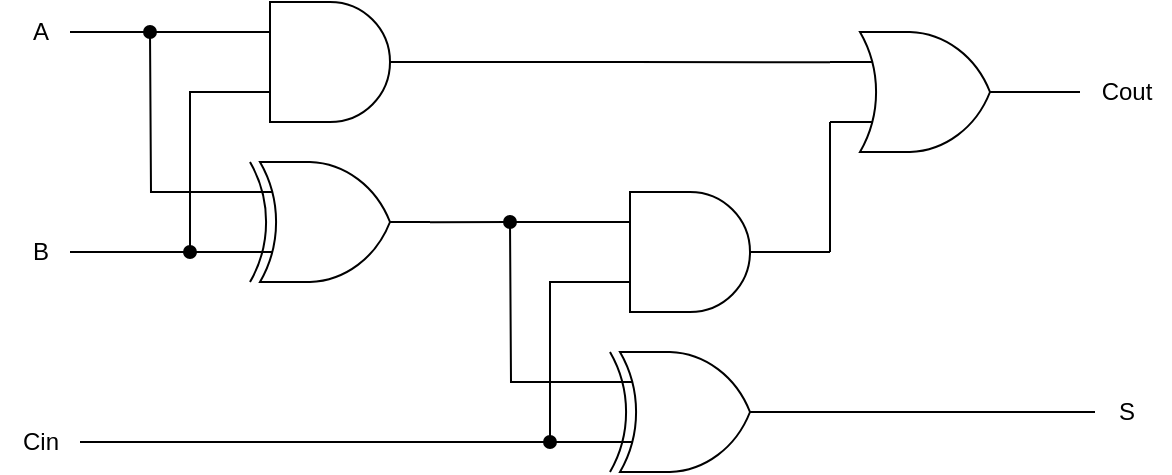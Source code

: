 <mxfile version="25.0.2">
  <diagram name="ページ1" id="vDilIGY86b_o1OwdLRTD">
    <mxGraphModel dx="855" dy="643" grid="1" gridSize="5" guides="1" tooltips="1" connect="1" arrows="1" fold="1" page="1" pageScale="1" pageWidth="827" pageHeight="1169" math="0" shadow="0">
      <root>
        <mxCell id="0" />
        <mxCell id="1" parent="0" />
        <mxCell id="_EBb7Fmy_BtjBWJego_8-16" style="edgeStyle=orthogonalEdgeStyle;rounded=0;orthogonalLoop=1;jettySize=auto;html=1;exitX=0;exitY=0.25;exitDx=0;exitDy=0;exitPerimeter=0;endArrow=none;endFill=0;" edge="1" parent="1" source="_EBb7Fmy_BtjBWJego_8-2" target="_EBb7Fmy_BtjBWJego_8-30">
          <mxGeometry relative="1" as="geometry">
            <mxPoint x="165" y="290.077" as="targetPoint" />
          </mxGeometry>
        </mxCell>
        <mxCell id="_EBb7Fmy_BtjBWJego_8-27" style="edgeStyle=orthogonalEdgeStyle;rounded=0;orthogonalLoop=1;jettySize=auto;html=1;exitX=1;exitY=0.5;exitDx=0;exitDy=0;exitPerimeter=0;endArrow=none;endFill=0;" edge="1" parent="1" source="_EBb7Fmy_BtjBWJego_8-2">
          <mxGeometry relative="1" as="geometry">
            <mxPoint x="545" y="305.143" as="targetPoint" />
          </mxGeometry>
        </mxCell>
        <mxCell id="_EBb7Fmy_BtjBWJego_8-2" value="" style="verticalLabelPosition=bottom;shadow=0;dashed=0;align=center;html=1;verticalAlign=top;shape=mxgraph.electrical.logic_gates.logic_gate;operation=and;" vertex="1" parent="1">
          <mxGeometry x="245" y="275" width="100" height="60" as="geometry" />
        </mxCell>
        <mxCell id="_EBb7Fmy_BtjBWJego_8-14" style="edgeStyle=orthogonalEdgeStyle;rounded=0;orthogonalLoop=1;jettySize=auto;html=1;exitX=0;exitY=0.75;exitDx=0;exitDy=0;exitPerimeter=0;endArrow=none;endFill=0;" edge="1" parent="1" source="_EBb7Fmy_BtjBWJego_8-3" target="_EBb7Fmy_BtjBWJego_8-31">
          <mxGeometry relative="1" as="geometry">
            <mxPoint x="165" y="399.923" as="targetPoint" />
          </mxGeometry>
        </mxCell>
        <mxCell id="_EBb7Fmy_BtjBWJego_8-17" style="edgeStyle=orthogonalEdgeStyle;rounded=0;orthogonalLoop=1;jettySize=auto;html=1;exitX=0;exitY=0.25;exitDx=0;exitDy=0;exitPerimeter=0;endArrow=oval;endFill=1;" edge="1" parent="1" source="_EBb7Fmy_BtjBWJego_8-3">
          <mxGeometry relative="1" as="geometry">
            <mxPoint x="205" y="290" as="targetPoint" />
          </mxGeometry>
        </mxCell>
        <mxCell id="_EBb7Fmy_BtjBWJego_8-3" value="" style="verticalLabelPosition=bottom;shadow=0;dashed=0;align=center;html=1;verticalAlign=top;shape=mxgraph.electrical.logic_gates.logic_gate;operation=xor;" vertex="1" parent="1">
          <mxGeometry x="245" y="355" width="100" height="60" as="geometry" />
        </mxCell>
        <mxCell id="_EBb7Fmy_BtjBWJego_8-13" style="edgeStyle=orthogonalEdgeStyle;rounded=0;orthogonalLoop=1;jettySize=auto;html=1;exitX=0;exitY=0.75;exitDx=0;exitDy=0;exitPerimeter=0;endArrow=oval;endFill=1;" edge="1" parent="1" source="_EBb7Fmy_BtjBWJego_8-2">
          <mxGeometry relative="1" as="geometry">
            <mxPoint x="225" y="400" as="targetPoint" />
          </mxGeometry>
        </mxCell>
        <mxCell id="_EBb7Fmy_BtjBWJego_8-18" style="edgeStyle=orthogonalEdgeStyle;rounded=0;orthogonalLoop=1;jettySize=auto;html=1;exitX=0;exitY=0.25;exitDx=0;exitDy=0;exitPerimeter=0;endArrow=none;endFill=0;" edge="1" parent="1" source="_EBb7Fmy_BtjBWJego_8-19">
          <mxGeometry relative="1" as="geometry">
            <mxPoint x="345" y="385.077" as="targetPoint" />
            <Array as="points">
              <mxPoint x="386" y="385" />
            </Array>
          </mxGeometry>
        </mxCell>
        <mxCell id="_EBb7Fmy_BtjBWJego_8-28" style="edgeStyle=orthogonalEdgeStyle;rounded=0;orthogonalLoop=1;jettySize=auto;html=1;exitX=1;exitY=0.5;exitDx=0;exitDy=0;exitPerimeter=0;endArrow=none;endFill=0;" edge="1" parent="1" source="_EBb7Fmy_BtjBWJego_8-19">
          <mxGeometry relative="1" as="geometry">
            <mxPoint x="545" y="400" as="targetPoint" />
          </mxGeometry>
        </mxCell>
        <mxCell id="_EBb7Fmy_BtjBWJego_8-19" value="" style="verticalLabelPosition=bottom;shadow=0;dashed=0;align=center;html=1;verticalAlign=top;shape=mxgraph.electrical.logic_gates.logic_gate;operation=and;" vertex="1" parent="1">
          <mxGeometry x="425" y="370" width="100" height="60" as="geometry" />
        </mxCell>
        <mxCell id="_EBb7Fmy_BtjBWJego_8-20" style="edgeStyle=orthogonalEdgeStyle;rounded=0;orthogonalLoop=1;jettySize=auto;html=1;exitX=0;exitY=0.75;exitDx=0;exitDy=0;exitPerimeter=0;endArrow=none;endFill=0;" edge="1" parent="1" source="_EBb7Fmy_BtjBWJego_8-22" target="_EBb7Fmy_BtjBWJego_8-32">
          <mxGeometry relative="1" as="geometry">
            <mxPoint x="165" y="495" as="targetPoint" />
          </mxGeometry>
        </mxCell>
        <mxCell id="_EBb7Fmy_BtjBWJego_8-21" style="edgeStyle=orthogonalEdgeStyle;rounded=0;orthogonalLoop=1;jettySize=auto;html=1;exitX=0;exitY=0.25;exitDx=0;exitDy=0;exitPerimeter=0;endArrow=oval;endFill=1;" edge="1" parent="1" source="_EBb7Fmy_BtjBWJego_8-22">
          <mxGeometry relative="1" as="geometry">
            <mxPoint x="385" y="385" as="targetPoint" />
          </mxGeometry>
        </mxCell>
        <mxCell id="_EBb7Fmy_BtjBWJego_8-29" style="edgeStyle=orthogonalEdgeStyle;rounded=0;orthogonalLoop=1;jettySize=auto;html=1;exitX=1;exitY=0.5;exitDx=0;exitDy=0;exitPerimeter=0;endArrow=none;endFill=0;" edge="1" parent="1" source="_EBb7Fmy_BtjBWJego_8-22" target="_EBb7Fmy_BtjBWJego_8-39">
          <mxGeometry relative="1" as="geometry">
            <mxPoint x="665" y="480" as="targetPoint" />
          </mxGeometry>
        </mxCell>
        <mxCell id="_EBb7Fmy_BtjBWJego_8-22" value="" style="verticalLabelPosition=bottom;shadow=0;dashed=0;align=center;html=1;verticalAlign=top;shape=mxgraph.electrical.logic_gates.logic_gate;operation=xor;" vertex="1" parent="1">
          <mxGeometry x="425" y="450" width="100" height="60" as="geometry" />
        </mxCell>
        <mxCell id="_EBb7Fmy_BtjBWJego_8-23" style="edgeStyle=orthogonalEdgeStyle;rounded=0;orthogonalLoop=1;jettySize=auto;html=1;exitX=0;exitY=0.75;exitDx=0;exitDy=0;exitPerimeter=0;endArrow=oval;endFill=1;" edge="1" parent="1" source="_EBb7Fmy_BtjBWJego_8-19">
          <mxGeometry relative="1" as="geometry">
            <mxPoint x="405" y="495" as="targetPoint" />
          </mxGeometry>
        </mxCell>
        <mxCell id="_EBb7Fmy_BtjBWJego_8-30" value="A" style="text;html=1;align=center;verticalAlign=middle;resizable=0;points=[];autosize=1;strokeColor=none;fillColor=none;" vertex="1" parent="1">
          <mxGeometry x="135" y="275" width="30" height="30" as="geometry" />
        </mxCell>
        <mxCell id="_EBb7Fmy_BtjBWJego_8-31" value="B" style="text;html=1;align=center;verticalAlign=middle;resizable=0;points=[];autosize=1;strokeColor=none;fillColor=none;" vertex="1" parent="1">
          <mxGeometry x="135" y="385" width="30" height="30" as="geometry" />
        </mxCell>
        <mxCell id="_EBb7Fmy_BtjBWJego_8-32" value="Cin" style="text;html=1;align=center;verticalAlign=middle;resizable=0;points=[];autosize=1;strokeColor=none;fillColor=none;" vertex="1" parent="1">
          <mxGeometry x="130" y="480" width="40" height="30" as="geometry" />
        </mxCell>
        <mxCell id="_EBb7Fmy_BtjBWJego_8-35" style="edgeStyle=orthogonalEdgeStyle;rounded=0;orthogonalLoop=1;jettySize=auto;html=1;exitX=0;exitY=0.75;exitDx=0;exitDy=0;exitPerimeter=0;endArrow=none;endFill=0;" edge="1" parent="1" source="_EBb7Fmy_BtjBWJego_8-34">
          <mxGeometry relative="1" as="geometry">
            <mxPoint x="545" y="400" as="targetPoint" />
            <Array as="points">
              <mxPoint x="545" y="355" />
              <mxPoint x="545" y="355" />
            </Array>
          </mxGeometry>
        </mxCell>
        <mxCell id="_EBb7Fmy_BtjBWJego_8-36" style="edgeStyle=orthogonalEdgeStyle;rounded=0;orthogonalLoop=1;jettySize=auto;html=1;exitX=0;exitY=0.25;exitDx=0;exitDy=0;exitPerimeter=0;endArrow=none;endFill=0;entryX=0;entryY=0.25;entryDx=0;entryDy=0;entryPerimeter=0;" edge="1" parent="1" source="_EBb7Fmy_BtjBWJego_8-34" target="_EBb7Fmy_BtjBWJego_8-34">
          <mxGeometry relative="1" as="geometry">
            <mxPoint x="535" y="305.111" as="targetPoint" />
          </mxGeometry>
        </mxCell>
        <mxCell id="_EBb7Fmy_BtjBWJego_8-37" style="edgeStyle=orthogonalEdgeStyle;rounded=0;orthogonalLoop=1;jettySize=auto;html=1;exitX=1;exitY=0.5;exitDx=0;exitDy=0;exitPerimeter=0;endArrow=none;endFill=0;" edge="1" parent="1" source="_EBb7Fmy_BtjBWJego_8-34" target="_EBb7Fmy_BtjBWJego_8-38">
          <mxGeometry relative="1" as="geometry">
            <mxPoint x="665" y="319.897" as="targetPoint" />
          </mxGeometry>
        </mxCell>
        <mxCell id="_EBb7Fmy_BtjBWJego_8-34" value="" style="verticalLabelPosition=bottom;shadow=0;dashed=0;align=center;html=1;verticalAlign=top;shape=mxgraph.electrical.logic_gates.logic_gate;operation=or;" vertex="1" parent="1">
          <mxGeometry x="545" y="290" width="100" height="60" as="geometry" />
        </mxCell>
        <mxCell id="_EBb7Fmy_BtjBWJego_8-38" value="Cout" style="text;html=1;align=center;verticalAlign=middle;resizable=0;points=[];autosize=1;strokeColor=none;fillColor=none;" vertex="1" parent="1">
          <mxGeometry x="670" y="305" width="45" height="30" as="geometry" />
        </mxCell>
        <mxCell id="_EBb7Fmy_BtjBWJego_8-39" value="S" style="text;html=1;align=center;verticalAlign=middle;resizable=0;points=[];autosize=1;strokeColor=none;fillColor=none;" vertex="1" parent="1">
          <mxGeometry x="677.5" y="465" width="30" height="30" as="geometry" />
        </mxCell>
      </root>
    </mxGraphModel>
  </diagram>
</mxfile>
